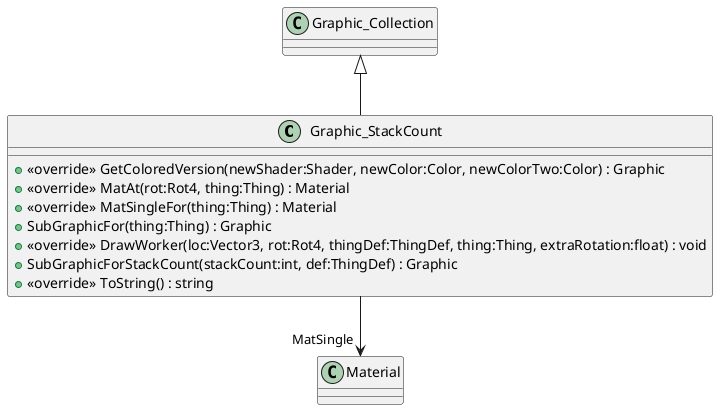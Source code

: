 @startuml
class Graphic_StackCount {
    + <<override>> GetColoredVersion(newShader:Shader, newColor:Color, newColorTwo:Color) : Graphic
    + <<override>> MatAt(rot:Rot4, thing:Thing) : Material
    + <<override>> MatSingleFor(thing:Thing) : Material
    + SubGraphicFor(thing:Thing) : Graphic
    + <<override>> DrawWorker(loc:Vector3, rot:Rot4, thingDef:ThingDef, thing:Thing, extraRotation:float) : void
    + SubGraphicForStackCount(stackCount:int, def:ThingDef) : Graphic
    + <<override>> ToString() : string
}
Graphic_Collection <|-- Graphic_StackCount
Graphic_StackCount --> "MatSingle" Material
@enduml
